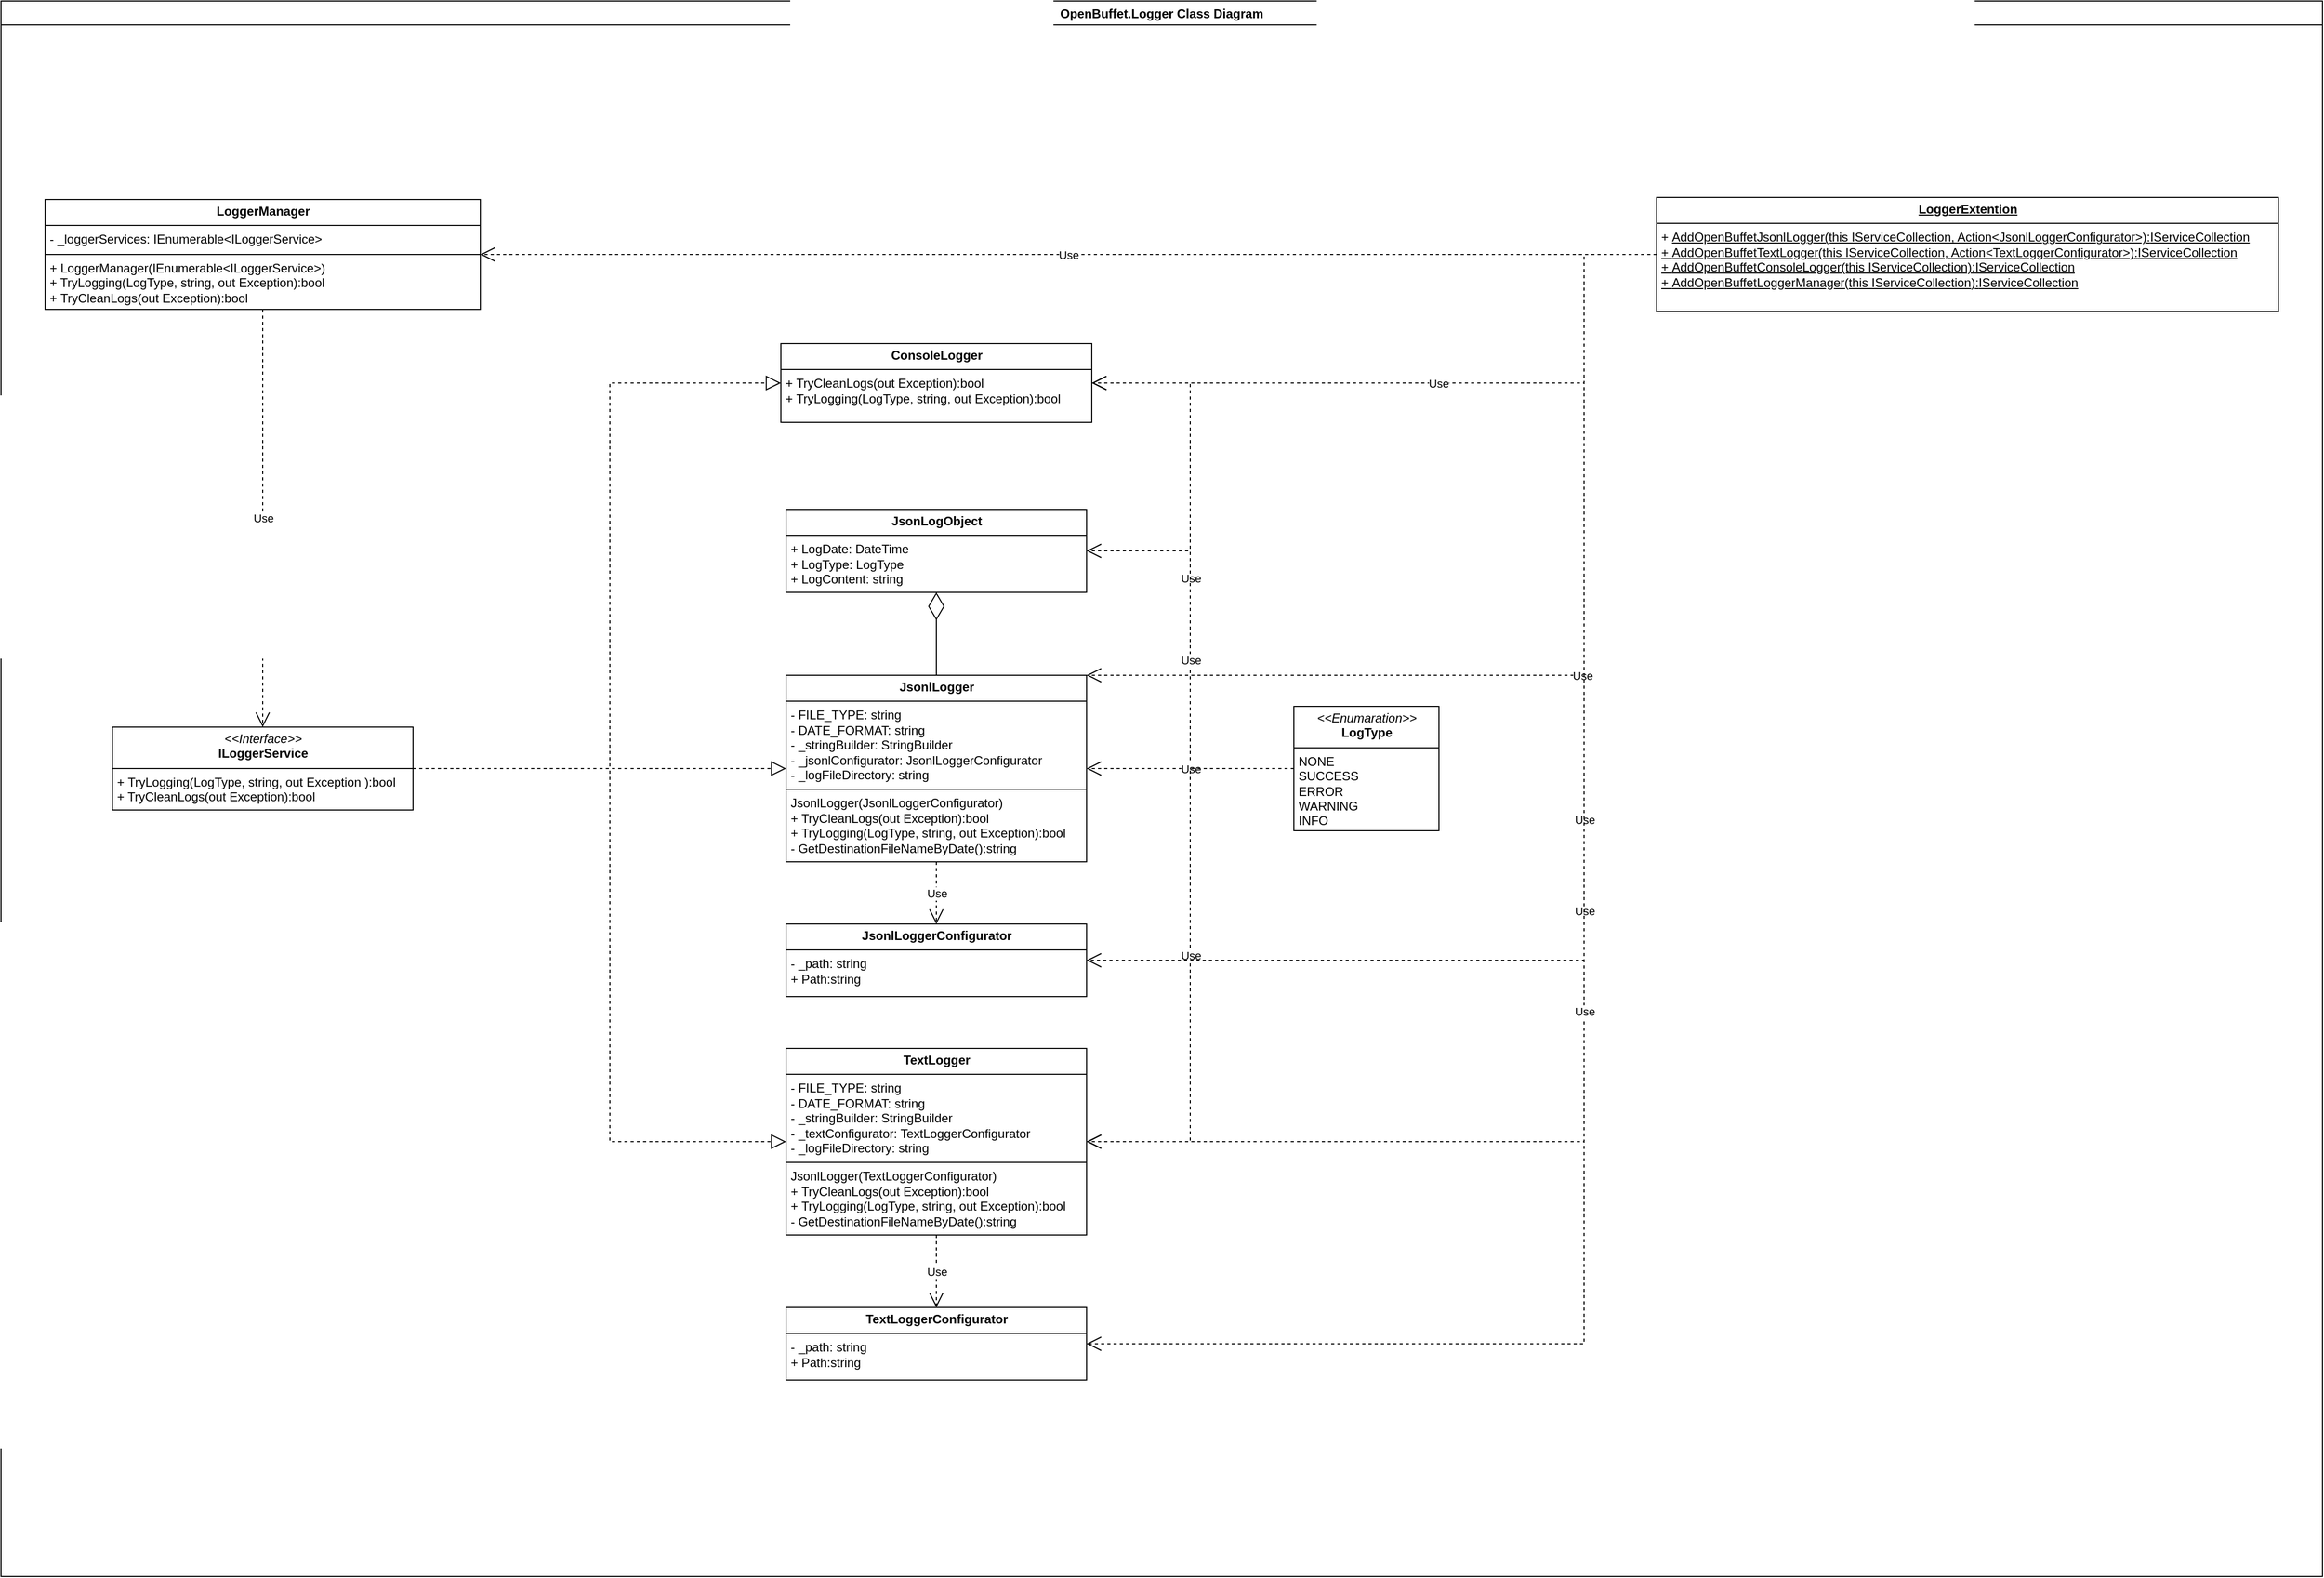 <mxfile version="26.1.1">
  <diagram name="Page-1" id="KH3-5O71MTgOtU35_ycU">
    <mxGraphModel dx="7320" dy="2453" grid="0" gridSize="10" guides="1" tooltips="1" connect="1" arrows="1" fold="1" page="0" pageScale="1" pageWidth="1169" pageHeight="827" math="0" shadow="0">
      <root>
        <mxCell id="0" />
        <mxCell id="1" parent="0" />
        <mxCell id="gSxuLLwTSelaYbYnrLGS-1" value="OpenBuffet.Logger Class Diagram" style="swimlane;" vertex="1" parent="1">
          <mxGeometry x="-3440" y="-760" width="2240" height="1520" as="geometry">
            <mxRectangle x="-760" y="-413" width="230" height="30" as="alternateBounds" />
          </mxGeometry>
        </mxCell>
        <mxCell id="gSxuLLwTSelaYbYnrLGS-3" value="&lt;p style=&quot;margin:0px;margin-top:4px;text-align:center;&quot;&gt;&lt;i&gt;&amp;lt;&amp;lt;Interface&amp;gt;&amp;gt;&lt;/i&gt;&lt;br&gt;&lt;b&gt;ILoggerService&lt;/b&gt;&lt;/p&gt;&lt;hr size=&quot;1&quot; style=&quot;border-style:solid;&quot;&gt;&lt;p style=&quot;margin:0px;margin-left:4px;&quot;&gt;&lt;span style=&quot;background-color: transparent; color: light-dark(rgb(0, 0, 0), rgb(255, 255, 255));&quot;&gt;+&amp;nbsp;&lt;/span&gt;&lt;span style=&quot;background-color: transparent;&quot;&gt;TryLogging(&lt;/span&gt;&lt;span style=&quot;background-color: transparent; color: light-dark(rgb(0, 0, 0), rgb(255, 255, 255));&quot;&gt;LogType&lt;/span&gt;&lt;span style=&quot;background-color: transparent; color: light-dark(rgb(0, 0, 0), rgb(255, 255, 255));&quot;&gt;, &lt;/span&gt;&lt;span style=&quot;background-color: transparent; color: light-dark(rgb(0, 0, 0), rgb(255, 255, 255));&quot;&gt;string&lt;/span&gt;&lt;span style=&quot;background-color: transparent; color: light-dark(rgb(0, 0, 0), rgb(255, 255, 255));&quot;&gt;, out &lt;/span&gt;&lt;span style=&quot;background-color: transparent; color: light-dark(rgb(0, 0, 0), rgb(255, 255, 255));&quot;&gt;Exception&lt;/span&gt;&lt;span style=&quot;background-color: transparent; color: light-dark(rgb(0, 0, 0), rgb(255, 255, 255));&quot;&gt;&amp;nbsp;&lt;/span&gt;&lt;span style=&quot;background-color: transparent; color: light-dark(rgb(0, 0, 0), rgb(255, 255, 255));&quot;&gt;):bool&lt;/span&gt;&lt;/p&gt;&lt;p style=&quot;margin:0px;margin-left:4px;&quot;&gt;+ TryCleanLogs(out Exception):bool&lt;/p&gt;" style="verticalAlign=top;align=left;overflow=fill;html=1;whiteSpace=wrap;" vertex="1" parent="gSxuLLwTSelaYbYnrLGS-1">
          <mxGeometry x="107.5" y="700.5" width="290" height="80" as="geometry" />
        </mxCell>
        <mxCell id="gSxuLLwTSelaYbYnrLGS-4" value="&lt;p style=&quot;margin:0px;margin-top:4px;text-align:center;&quot;&gt;&lt;b&gt;LoggerManager&lt;/b&gt;&lt;/p&gt;&lt;hr size=&quot;1&quot; style=&quot;border-style:solid;&quot;&gt;&lt;p style=&quot;margin:0px;margin-left:4px;&quot;&gt;- _loggerServices:&amp;nbsp;IEnumerable&amp;lt;ILoggerService&amp;gt;&lt;/p&gt;&lt;hr size=&quot;1&quot; style=&quot;border-style:solid;&quot;&gt;&lt;p style=&quot;margin:0px;margin-left:4px;&quot;&gt;+ LoggerManager(IEnumerable&amp;lt;ILoggerService&amp;gt;)&lt;/p&gt;&lt;p style=&quot;margin:0px;margin-left:4px;&quot;&gt;+ TryLogging(LogType, string, out Exception):bool&lt;br&gt;+&amp;nbsp;TryCleanLogs(out Exception):bool&lt;/p&gt;" style="verticalAlign=top;align=left;overflow=fill;html=1;whiteSpace=wrap;" vertex="1" parent="gSxuLLwTSelaYbYnrLGS-1">
          <mxGeometry x="42.5" y="191.5" width="420" height="106" as="geometry" />
        </mxCell>
        <mxCell id="gSxuLLwTSelaYbYnrLGS-2" value="&lt;p style=&quot;margin:0px;margin-top:4px;text-align:center;&quot;&gt;&lt;i&gt;&amp;lt;&amp;lt;Enumaration&amp;gt;&amp;gt;&lt;/i&gt;&lt;br&gt;&lt;b&gt;LogType&lt;/b&gt;&lt;/p&gt;&lt;hr size=&quot;1&quot; style=&quot;border-style:solid;&quot;&gt;&lt;p style=&quot;margin:0px;margin-left:4px;&quot;&gt;NONE&lt;br&gt;SUCCESS&lt;br&gt;ERROR&lt;br&gt;WARNING&lt;br&gt;INFO&lt;/p&gt;" style="verticalAlign=top;align=left;overflow=fill;html=1;whiteSpace=wrap;" vertex="1" parent="gSxuLLwTSelaYbYnrLGS-1">
          <mxGeometry x="1247.5" y="680.5" width="140" height="120" as="geometry" />
        </mxCell>
        <mxCell id="gSxuLLwTSelaYbYnrLGS-10" value="&lt;p style=&quot;margin:0px;margin-top:4px;text-align:center;&quot;&gt;&lt;b&gt;JsonLogObject&lt;/b&gt;&lt;/p&gt;&lt;hr size=&quot;1&quot; style=&quot;border-style:solid;&quot;&gt;&lt;p style=&quot;margin:0px;margin-left:4px;&quot;&gt;+ LogDate: DateTime&lt;br&gt;&lt;/p&gt;&lt;p style=&quot;margin:0px;margin-left:4px;&quot;&gt;+&amp;nbsp;LogType:&amp;nbsp;LogType&lt;br&gt;+&amp;nbsp;LogContent:&amp;nbsp;string&lt;/p&gt;" style="verticalAlign=top;align=left;overflow=fill;html=1;whiteSpace=wrap;" vertex="1" parent="gSxuLLwTSelaYbYnrLGS-1">
          <mxGeometry x="757.5" y="490.5" width="290" height="80" as="geometry" />
        </mxCell>
        <mxCell id="gSxuLLwTSelaYbYnrLGS-11" value="&lt;p style=&quot;margin:0px;margin-top:4px;text-align:center;&quot;&gt;&lt;b&gt;&lt;u&gt;LoggerExtention&lt;/u&gt;&lt;/b&gt;&lt;/p&gt;&lt;hr size=&quot;1&quot; style=&quot;border-style:solid;&quot;&gt;&lt;p style=&quot;margin:0px;margin-left:4px;&quot;&gt;&lt;span style=&quot;background-color: transparent; color: light-dark(rgb(0, 0, 0), rgb(255, 255, 255));&quot;&gt;+&amp;nbsp;&lt;/span&gt;&lt;u&gt;&lt;span style=&quot;background-color: transparent;&quot;&gt;AddOpenBuffetJsonlLogger(this IServiceCollection, Action&amp;lt;JsonlLoggerConfigurator&amp;gt;):&lt;/span&gt;&lt;span style=&quot;background-color: transparent;&quot;&gt;IServiceCollection&lt;br&gt;+&amp;nbsp;&lt;/span&gt;&lt;/u&gt;&lt;span style=&quot;background-color: transparent;&quot;&gt;&lt;u&gt;AddOpenBuffetTextLogger(this IServiceCollection, Action&amp;lt;TextLoggerConfigurator&amp;gt;):&lt;/u&gt;&lt;/span&gt;&lt;u style=&quot;background-color: transparent; color: light-dark(rgb(0, 0, 0), rgb(255, 255, 255));&quot;&gt;&lt;span style=&quot;background-color: transparent;&quot;&gt;IServiceCollection&lt;br&gt;+&amp;nbsp;&lt;/span&gt;&lt;/u&gt;&lt;span style=&quot;background-color: transparent;&quot;&gt;&lt;u&gt;AddOpenBuffetConsoleLogger(this IServiceCollection):&lt;/u&gt;&lt;/span&gt;&lt;u style=&quot;background-color: transparent; color: light-dark(rgb(0, 0, 0), rgb(255, 255, 255));&quot;&gt;IServiceCollection&lt;br&gt;+&amp;nbsp;&lt;/u&gt;&lt;span style=&quot;background-color: transparent;&quot;&gt;&lt;u&gt;AddOpenBuffetLoggerManager(this IServiceCollection):&lt;/u&gt;&lt;/span&gt;&lt;u style=&quot;background-color: transparent; color: light-dark(rgb(0, 0, 0), rgb(255, 255, 255));&quot;&gt;IServiceCollection&lt;/u&gt;&lt;/p&gt;" style="verticalAlign=top;align=left;overflow=fill;html=1;whiteSpace=wrap;" vertex="1" parent="gSxuLLwTSelaYbYnrLGS-1">
          <mxGeometry x="1597.5" y="189.5" width="600" height="110" as="geometry" />
        </mxCell>
        <mxCell id="gSxuLLwTSelaYbYnrLGS-12" value="&lt;p style=&quot;margin:0px;margin-top:4px;text-align:center;&quot;&gt;&lt;b&gt;JsonlLoggerConfigurator&lt;/b&gt;&lt;/p&gt;&lt;hr size=&quot;1&quot; style=&quot;border-style:solid;&quot;&gt;&lt;p style=&quot;margin:0px;margin-left:4px;&quot;&gt;- _path: string&lt;/p&gt;&lt;p style=&quot;margin:0px;margin-left:4px;&quot;&gt;+&amp;nbsp;Path:string&lt;/p&gt;" style="verticalAlign=top;align=left;overflow=fill;html=1;whiteSpace=wrap;" vertex="1" parent="gSxuLLwTSelaYbYnrLGS-1">
          <mxGeometry x="757.5" y="890.5" width="290" height="70" as="geometry" />
        </mxCell>
        <mxCell id="gSxuLLwTSelaYbYnrLGS-14" value="&lt;p style=&quot;margin:0px;margin-top:4px;text-align:center;&quot;&gt;&lt;b&gt;TextLoggerConfigurator&lt;/b&gt;&lt;/p&gt;&lt;hr size=&quot;1&quot; style=&quot;border-style:solid;&quot;&gt;&lt;p style=&quot;margin:0px;margin-left:4px;&quot;&gt;- _path: string&lt;/p&gt;&lt;p style=&quot;margin:0px;margin-left:4px;&quot;&gt;+&amp;nbsp;Path:string&lt;/p&gt;" style="verticalAlign=top;align=left;overflow=fill;html=1;whiteSpace=wrap;" vertex="1" parent="gSxuLLwTSelaYbYnrLGS-1">
          <mxGeometry x="757.5" y="1260.5" width="290" height="70" as="geometry" />
        </mxCell>
        <mxCell id="gSxuLLwTSelaYbYnrLGS-15" value="&lt;p style=&quot;margin:0px;margin-top:4px;text-align:center;&quot;&gt;&lt;b&gt;ConsoleLogger&lt;/b&gt;&lt;/p&gt;&lt;hr size=&quot;1&quot; style=&quot;border-style:solid;&quot;&gt;&lt;p style=&quot;margin:0px;margin-left:4px;&quot;&gt;&lt;span style=&quot;background-color: transparent; color: light-dark(rgb(0, 0, 0), rgb(255, 255, 255));&quot;&gt;+&amp;nbsp;&lt;/span&gt;&lt;span style=&quot;background-color: transparent;&quot;&gt;TryCleanLogs(out Exception):bool&lt;br&gt;+&amp;nbsp;&lt;/span&gt;&lt;span style=&quot;background-color: transparent;&quot;&gt;TryLogging(LogType, string, out Exception):bool&lt;/span&gt;&lt;/p&gt;" style="verticalAlign=top;align=left;overflow=fill;html=1;whiteSpace=wrap;" vertex="1" parent="gSxuLLwTSelaYbYnrLGS-1">
          <mxGeometry x="752.5" y="330.5" width="300" height="76" as="geometry" />
        </mxCell>
        <mxCell id="gSxuLLwTSelaYbYnrLGS-16" value="&lt;p style=&quot;margin:0px;margin-top:4px;text-align:center;&quot;&gt;&lt;b&gt;JsonlLogger&lt;/b&gt;&lt;/p&gt;&lt;hr size=&quot;1&quot; style=&quot;border-style:solid;&quot;&gt;&lt;p style=&quot;margin:0px;margin-left:4px;&quot;&gt;- FILE_TYPE: string&lt;br&gt;- DATE_FORMAT: string&lt;br&gt;- _stringBuilder: StringBuilder&lt;br&gt;- _jsonlConfigurator: JsonlLoggerConfigurator&lt;br&gt;- _logFileDirectory: string&lt;/p&gt;&lt;hr size=&quot;1&quot; style=&quot;border-style:solid;&quot;&gt;&lt;p style=&quot;margin:0px;margin-left:4px;&quot;&gt;JsonlLogger(JsonlLoggerConfigurator)&lt;br&gt;+&amp;nbsp;TryCleanLogs(out Exception):bool&lt;br&gt;+&amp;nbsp;TryLogging(LogType, string, out Exception):bool&lt;br&gt;-&amp;nbsp;GetDestinationFileNameByDate():string&lt;/p&gt;" style="verticalAlign=top;align=left;overflow=fill;html=1;whiteSpace=wrap;" vertex="1" parent="gSxuLLwTSelaYbYnrLGS-1">
          <mxGeometry x="757.5" y="650.5" width="290" height="180" as="geometry" />
        </mxCell>
        <mxCell id="gSxuLLwTSelaYbYnrLGS-17" value="&lt;p style=&quot;margin:0px;margin-top:4px;text-align:center;&quot;&gt;&lt;b&gt;TextLogger&lt;/b&gt;&lt;/p&gt;&lt;hr size=&quot;1&quot; style=&quot;border-style:solid;&quot;&gt;&lt;p style=&quot;margin:0px;margin-left:4px;&quot;&gt;- FILE_TYPE: string&lt;br&gt;- DATE_FORMAT: string&lt;br&gt;- _stringBuilder: StringBuilder&lt;br&gt;- _textConfigurator: TextLoggerConfigurator&lt;br&gt;- _logFileDirectory: string&lt;/p&gt;&lt;hr size=&quot;1&quot; style=&quot;border-style:solid;&quot;&gt;&lt;p style=&quot;margin:0px;margin-left:4px;&quot;&gt;JsonlLogger(TextLoggerConfigurator)&lt;br&gt;+&amp;nbsp;TryCleanLogs(out Exception):bool&lt;br&gt;+&amp;nbsp;TryLogging(LogType, string, out Exception):bool&lt;br&gt;-&amp;nbsp;GetDestinationFileNameByDate():string&lt;/p&gt;" style="verticalAlign=top;align=left;overflow=fill;html=1;whiteSpace=wrap;" vertex="1" parent="gSxuLLwTSelaYbYnrLGS-1">
          <mxGeometry x="757.5" y="1010.5" width="290" height="180" as="geometry" />
        </mxCell>
        <mxCell id="gSxuLLwTSelaYbYnrLGS-19" value="" style="endArrow=block;dashed=1;endFill=0;endSize=12;html=1;rounded=0;exitX=1;exitY=0.5;exitDx=0;exitDy=0;entryX=0;entryY=0.5;entryDx=0;entryDy=0;edgeStyle=orthogonalEdgeStyle;" edge="1" parent="gSxuLLwTSelaYbYnrLGS-1" source="gSxuLLwTSelaYbYnrLGS-3" target="gSxuLLwTSelaYbYnrLGS-15">
          <mxGeometry width="160" relative="1" as="geometry">
            <mxPoint x="767.5" y="840.5" as="sourcePoint" />
            <mxPoint x="727.5" y="570.5" as="targetPoint" />
            <Array as="points">
              <mxPoint x="587.5" y="740.5" />
              <mxPoint x="587.5" y="368.5" />
            </Array>
          </mxGeometry>
        </mxCell>
        <mxCell id="gSxuLLwTSelaYbYnrLGS-20" value="" style="endArrow=block;dashed=1;endFill=0;endSize=12;html=1;rounded=0;exitX=1;exitY=0.5;exitDx=0;exitDy=0;entryX=0;entryY=0.5;entryDx=0;entryDy=0;edgeStyle=orthogonalEdgeStyle;" edge="1" parent="gSxuLLwTSelaYbYnrLGS-1" source="gSxuLLwTSelaYbYnrLGS-3" target="gSxuLLwTSelaYbYnrLGS-16">
          <mxGeometry width="160" relative="1" as="geometry">
            <mxPoint x="747.5" y="620.5" as="sourcePoint" />
            <mxPoint x="907.5" y="620.5" as="targetPoint" />
          </mxGeometry>
        </mxCell>
        <mxCell id="gSxuLLwTSelaYbYnrLGS-21" value="" style="endArrow=block;dashed=1;endFill=0;endSize=12;html=1;rounded=0;exitX=1;exitY=0.5;exitDx=0;exitDy=0;entryX=0;entryY=0.5;entryDx=0;entryDy=0;edgeStyle=orthogonalEdgeStyle;" edge="1" parent="gSxuLLwTSelaYbYnrLGS-1" source="gSxuLLwTSelaYbYnrLGS-3" target="gSxuLLwTSelaYbYnrLGS-17">
          <mxGeometry width="160" relative="1" as="geometry">
            <mxPoint x="747.5" y="880.5" as="sourcePoint" />
            <mxPoint x="907.5" y="880.5" as="targetPoint" />
            <Array as="points">
              <mxPoint x="587.5" y="740.5" />
              <mxPoint x="587.5" y="1100.5" />
            </Array>
          </mxGeometry>
        </mxCell>
        <mxCell id="gSxuLLwTSelaYbYnrLGS-22" value="Use" style="endArrow=open;endSize=12;dashed=1;html=1;rounded=0;exitX=0.5;exitY=1;exitDx=0;exitDy=0;entryX=0.5;entryY=0;entryDx=0;entryDy=0;edgeStyle=orthogonalEdgeStyle;" edge="1" parent="gSxuLLwTSelaYbYnrLGS-1" source="gSxuLLwTSelaYbYnrLGS-17" target="gSxuLLwTSelaYbYnrLGS-14">
          <mxGeometry width="160" relative="1" as="geometry">
            <mxPoint x="857.5" y="1110.5" as="sourcePoint" />
            <mxPoint x="1017.5" y="1110.5" as="targetPoint" />
          </mxGeometry>
        </mxCell>
        <mxCell id="gSxuLLwTSelaYbYnrLGS-23" value="Use" style="endArrow=open;endSize=12;dashed=1;html=1;rounded=0;exitX=0.5;exitY=1;exitDx=0;exitDy=0;entryX=0.5;entryY=0;entryDx=0;entryDy=0;edgeStyle=orthogonalEdgeStyle;" edge="1" parent="gSxuLLwTSelaYbYnrLGS-1" source="gSxuLLwTSelaYbYnrLGS-16" target="gSxuLLwTSelaYbYnrLGS-12">
          <mxGeometry width="160" relative="1" as="geometry">
            <mxPoint x="977.5" y="960.5" as="sourcePoint" />
            <mxPoint x="1137.5" y="960.5" as="targetPoint" />
          </mxGeometry>
        </mxCell>
        <mxCell id="gSxuLLwTSelaYbYnrLGS-24" value="Use" style="endArrow=open;endSize=12;dashed=1;html=1;rounded=0;exitX=0;exitY=0.5;exitDx=0;exitDy=0;entryX=1;entryY=0.5;entryDx=0;entryDy=0;edgeStyle=orthogonalEdgeStyle;" edge="1" parent="gSxuLLwTSelaYbYnrLGS-1" source="gSxuLLwTSelaYbYnrLGS-2" target="gSxuLLwTSelaYbYnrLGS-15">
          <mxGeometry width="160" relative="1" as="geometry">
            <mxPoint x="1077.5" y="850.5" as="sourcePoint" />
            <mxPoint x="1237.5" y="850.5" as="targetPoint" />
            <Array as="points">
              <mxPoint x="1147.5" y="740.5" />
              <mxPoint x="1147.5" y="368.5" />
            </Array>
          </mxGeometry>
        </mxCell>
        <mxCell id="gSxuLLwTSelaYbYnrLGS-25" value="Use" style="endArrow=open;endSize=12;dashed=1;html=1;rounded=0;exitX=0;exitY=0.5;exitDx=0;exitDy=0;entryX=1;entryY=0.5;entryDx=0;entryDy=0;edgeStyle=orthogonalEdgeStyle;" edge="1" parent="gSxuLLwTSelaYbYnrLGS-1" source="gSxuLLwTSelaYbYnrLGS-2" target="gSxuLLwTSelaYbYnrLGS-10">
          <mxGeometry width="160" relative="1" as="geometry">
            <mxPoint x="1077.5" y="590.5" as="sourcePoint" />
            <mxPoint x="1237.5" y="590.5" as="targetPoint" />
            <Array as="points">
              <mxPoint x="1147.5" y="740.5" />
              <mxPoint x="1147.5" y="530.5" />
            </Array>
          </mxGeometry>
        </mxCell>
        <mxCell id="gSxuLLwTSelaYbYnrLGS-26" value="Use" style="endArrow=open;endSize=12;dashed=1;html=1;rounded=0;exitX=0;exitY=0.5;exitDx=0;exitDy=0;entryX=1;entryY=0.5;entryDx=0;entryDy=0;" edge="1" parent="gSxuLLwTSelaYbYnrLGS-1" source="gSxuLLwTSelaYbYnrLGS-2" target="gSxuLLwTSelaYbYnrLGS-16">
          <mxGeometry width="160" relative="1" as="geometry">
            <mxPoint x="1077.5" y="770.5" as="sourcePoint" />
            <mxPoint x="1237.5" y="770.5" as="targetPoint" />
          </mxGeometry>
        </mxCell>
        <mxCell id="gSxuLLwTSelaYbYnrLGS-27" value="Use" style="endArrow=open;endSize=12;dashed=1;html=1;rounded=0;exitX=0;exitY=0.5;exitDx=0;exitDy=0;entryX=1;entryY=0.5;entryDx=0;entryDy=0;edgeStyle=orthogonalEdgeStyle;" edge="1" parent="gSxuLLwTSelaYbYnrLGS-1" source="gSxuLLwTSelaYbYnrLGS-2" target="gSxuLLwTSelaYbYnrLGS-17">
          <mxGeometry width="160" relative="1" as="geometry">
            <mxPoint x="1077.5" y="950.5" as="sourcePoint" />
            <mxPoint x="1237.5" y="950.5" as="targetPoint" />
          </mxGeometry>
        </mxCell>
        <mxCell id="gSxuLLwTSelaYbYnrLGS-28" value="Use" style="endArrow=open;endSize=12;dashed=1;html=1;rounded=0;exitX=0.5;exitY=1;exitDx=0;exitDy=0;entryX=0.5;entryY=0;entryDx=0;entryDy=0;edgeStyle=orthogonalEdgeStyle;" edge="1" parent="gSxuLLwTSelaYbYnrLGS-1" source="gSxuLLwTSelaYbYnrLGS-4" target="gSxuLLwTSelaYbYnrLGS-3">
          <mxGeometry width="160" relative="1" as="geometry">
            <mxPoint x="507.5" y="480.5" as="sourcePoint" />
            <mxPoint x="667.5" y="480.5" as="targetPoint" />
          </mxGeometry>
        </mxCell>
        <mxCell id="gSxuLLwTSelaYbYnrLGS-29" value="Use" style="endArrow=open;endSize=12;dashed=1;html=1;rounded=0;exitX=0;exitY=0.5;exitDx=0;exitDy=0;entryX=1;entryY=0.5;entryDx=0;entryDy=0;" edge="1" parent="gSxuLLwTSelaYbYnrLGS-1" source="gSxuLLwTSelaYbYnrLGS-11" target="gSxuLLwTSelaYbYnrLGS-4">
          <mxGeometry width="160" relative="1" as="geometry">
            <mxPoint x="967.5" y="400.5" as="sourcePoint" />
            <mxPoint x="1127.5" y="400.5" as="targetPoint" />
          </mxGeometry>
        </mxCell>
        <mxCell id="gSxuLLwTSelaYbYnrLGS-30" value="Use" style="endArrow=open;endSize=12;dashed=1;html=1;rounded=0;exitX=0;exitY=0.5;exitDx=0;exitDy=0;entryX=1;entryY=0.5;entryDx=0;entryDy=0;edgeStyle=orthogonalEdgeStyle;" edge="1" parent="gSxuLLwTSelaYbYnrLGS-1" source="gSxuLLwTSelaYbYnrLGS-11" target="gSxuLLwTSelaYbYnrLGS-15">
          <mxGeometry width="160" relative="1" as="geometry">
            <mxPoint x="1607.5" y="480.5" as="sourcePoint" />
            <mxPoint x="1767.5" y="480.5" as="targetPoint" />
            <Array as="points">
              <mxPoint x="1527.5" y="244.5" />
              <mxPoint x="1527.5" y="368.5" />
            </Array>
          </mxGeometry>
        </mxCell>
        <mxCell id="gSxuLLwTSelaYbYnrLGS-31" value="Use" style="endArrow=open;endSize=12;dashed=1;html=1;rounded=0;exitX=0;exitY=0.5;exitDx=0;exitDy=0;entryX=1;entryY=0;entryDx=0;entryDy=0;edgeStyle=orthogonalEdgeStyle;" edge="1" parent="gSxuLLwTSelaYbYnrLGS-1" source="gSxuLLwTSelaYbYnrLGS-11" target="gSxuLLwTSelaYbYnrLGS-16">
          <mxGeometry width="160" relative="1" as="geometry">
            <mxPoint x="1217.5" y="530.5" as="sourcePoint" />
            <mxPoint x="1377.5" y="530.5" as="targetPoint" />
            <Array as="points">
              <mxPoint x="1527.5" y="244.5" />
              <mxPoint x="1527.5" y="650.5" />
            </Array>
          </mxGeometry>
        </mxCell>
        <mxCell id="gSxuLLwTSelaYbYnrLGS-32" value="" style="endArrow=diamondThin;endFill=0;endSize=24;html=1;rounded=0;exitX=0.5;exitY=0;exitDx=0;exitDy=0;entryX=0.5;entryY=1;entryDx=0;entryDy=0;" edge="1" parent="gSxuLLwTSelaYbYnrLGS-1" source="gSxuLLwTSelaYbYnrLGS-16" target="gSxuLLwTSelaYbYnrLGS-10">
          <mxGeometry width="160" relative="1" as="geometry">
            <mxPoint x="1217.5" y="530.5" as="sourcePoint" />
            <mxPoint x="1377.5" y="530.5" as="targetPoint" />
          </mxGeometry>
        </mxCell>
        <mxCell id="gSxuLLwTSelaYbYnrLGS-33" value="Use" style="endArrow=open;endSize=12;dashed=1;html=1;rounded=0;exitX=0;exitY=0.5;exitDx=0;exitDy=0;entryX=1;entryY=0.5;entryDx=0;entryDy=0;edgeStyle=orthogonalEdgeStyle;" edge="1" parent="gSxuLLwTSelaYbYnrLGS-1" source="gSxuLLwTSelaYbYnrLGS-11" target="gSxuLLwTSelaYbYnrLGS-12">
          <mxGeometry width="160" relative="1" as="geometry">
            <mxPoint x="1217.5" y="650.5" as="sourcePoint" />
            <mxPoint x="1377.5" y="650.5" as="targetPoint" />
            <Array as="points">
              <mxPoint x="1527.5" y="244.5" />
              <mxPoint x="1527.5" y="925.5" />
            </Array>
          </mxGeometry>
        </mxCell>
        <mxCell id="gSxuLLwTSelaYbYnrLGS-34" value="Use" style="endArrow=open;endSize=12;dashed=1;html=1;rounded=0;exitX=0;exitY=0.5;exitDx=0;exitDy=0;entryX=1;entryY=0.5;entryDx=0;entryDy=0;edgeStyle=orthogonalEdgeStyle;" edge="1" parent="gSxuLLwTSelaYbYnrLGS-1" source="gSxuLLwTSelaYbYnrLGS-11" target="gSxuLLwTSelaYbYnrLGS-17">
          <mxGeometry width="160" relative="1" as="geometry">
            <mxPoint x="1217.5" y="1000.5" as="sourcePoint" />
            <mxPoint x="1377.5" y="1000.5" as="targetPoint" />
            <Array as="points">
              <mxPoint x="1527.5" y="244.5" />
              <mxPoint x="1527.5" y="1100.5" />
            </Array>
          </mxGeometry>
        </mxCell>
        <mxCell id="gSxuLLwTSelaYbYnrLGS-35" value="Use" style="endArrow=open;endSize=12;dashed=1;html=1;rounded=0;exitX=0;exitY=0.5;exitDx=0;exitDy=0;entryX=1;entryY=0.5;entryDx=0;entryDy=0;edgeStyle=orthogonalEdgeStyle;" edge="1" parent="gSxuLLwTSelaYbYnrLGS-1" source="gSxuLLwTSelaYbYnrLGS-11" target="gSxuLLwTSelaYbYnrLGS-14">
          <mxGeometry width="160" relative="1" as="geometry">
            <mxPoint x="1647.5" y="720.5" as="sourcePoint" />
            <mxPoint x="1377.5" y="1000.5" as="targetPoint" />
            <Array as="points">
              <mxPoint x="1527.5" y="244.5" />
              <mxPoint x="1527.5" y="1295.5" />
            </Array>
          </mxGeometry>
        </mxCell>
      </root>
    </mxGraphModel>
  </diagram>
</mxfile>
